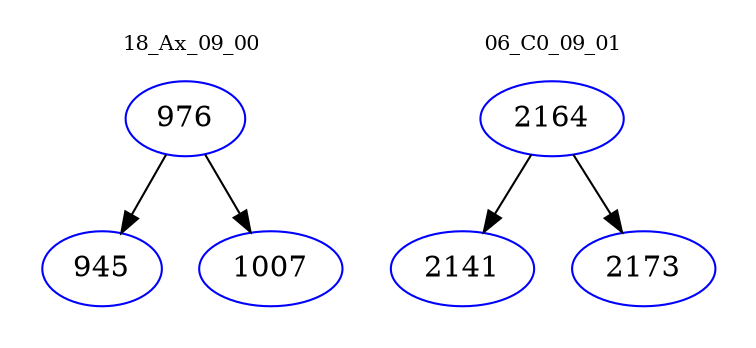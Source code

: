 digraph{
subgraph cluster_0 {
color = white
label = "18_Ax_09_00";
fontsize=10;
T0_976 [label="976", color="blue"]
T0_976 -> T0_945 [color="black"]
T0_945 [label="945", color="blue"]
T0_976 -> T0_1007 [color="black"]
T0_1007 [label="1007", color="blue"]
}
subgraph cluster_1 {
color = white
label = "06_C0_09_01";
fontsize=10;
T1_2164 [label="2164", color="blue"]
T1_2164 -> T1_2141 [color="black"]
T1_2141 [label="2141", color="blue"]
T1_2164 -> T1_2173 [color="black"]
T1_2173 [label="2173", color="blue"]
}
}

